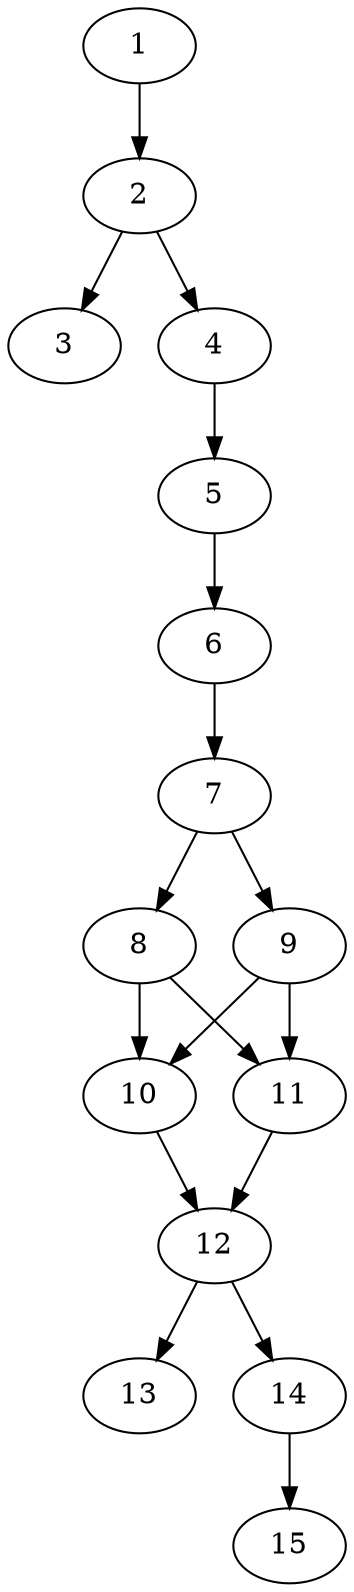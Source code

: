 // DAG automatically generated by daggen at Thu Oct  3 13:59:26 2019
// ./daggen --dot -n 15 --ccr 0.5 --fat 0.3 --regular 0.7 --density 0.9 --mindata 5242880 --maxdata 52428800 
digraph G {
  1 [size="29616128", alpha="0.14", expect_size="14808064"] 
  1 -> 2 [size ="14808064"]
  2 [size="15634432", alpha="0.02", expect_size="7817216"] 
  2 -> 3 [size ="7817216"]
  2 -> 4 [size ="7817216"]
  3 [size="51585024", alpha="0.11", expect_size="25792512"] 
  4 [size="61503488", alpha="0.00", expect_size="30751744"] 
  4 -> 5 [size ="30751744"]
  5 [size="14258176", alpha="0.19", expect_size="7129088"] 
  5 -> 6 [size ="7129088"]
  6 [size="42137600", alpha="0.05", expect_size="21068800"] 
  6 -> 7 [size ="21068800"]
  7 [size="80566272", alpha="0.13", expect_size="40283136"] 
  7 -> 8 [size ="40283136"]
  7 -> 9 [size ="40283136"]
  8 [size="96669696", alpha="0.16", expect_size="48334848"] 
  8 -> 10 [size ="48334848"]
  8 -> 11 [size ="48334848"]
  9 [size="26230784", alpha="0.10", expect_size="13115392"] 
  9 -> 10 [size ="13115392"]
  9 -> 11 [size ="13115392"]
  10 [size="97476608", alpha="0.04", expect_size="48738304"] 
  10 -> 12 [size ="48738304"]
  11 [size="30900224", alpha="0.10", expect_size="15450112"] 
  11 -> 12 [size ="15450112"]
  12 [size="97669120", alpha="0.17", expect_size="48834560"] 
  12 -> 13 [size ="48834560"]
  12 -> 14 [size ="48834560"]
  13 [size="10790912", alpha="0.19", expect_size="5395456"] 
  14 [size="61421568", alpha="0.08", expect_size="30710784"] 
  14 -> 15 [size ="30710784"]
  15 [size="61710336", alpha="0.00", expect_size="30855168"] 
}
